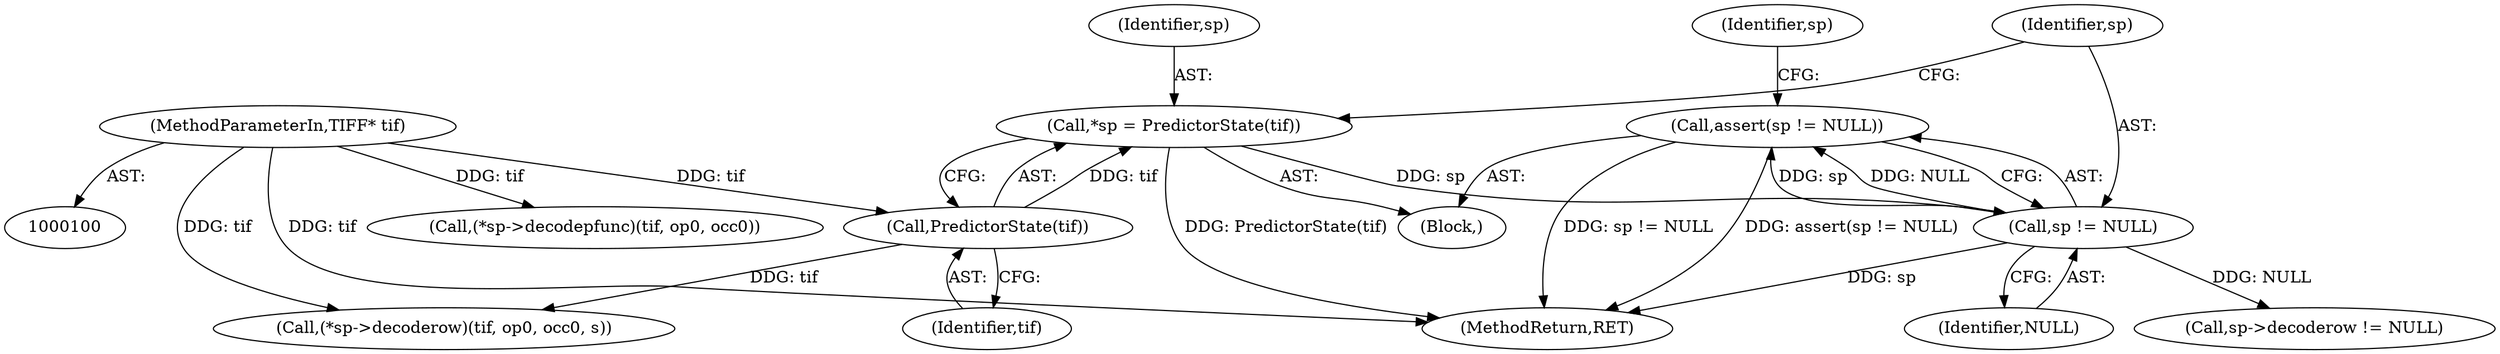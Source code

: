 digraph "0_libtiff_3ca657a8793dd011bf869695d72ad31c779c3cc1@API" {
"1000111" [label="(Call,assert(sp != NULL))"];
"1000112" [label="(Call,sp != NULL)"];
"1000107" [label="(Call,*sp = PredictorState(tif))"];
"1000109" [label="(Call,PredictorState(tif))"];
"1000101" [label="(MethodParameterIn,TIFF* tif)"];
"1000128" [label="(Call,(*sp->decoderow)(tif, op0, occ0, s))"];
"1000114" [label="(Identifier,NULL)"];
"1000105" [label="(Block,)"];
"1000101" [label="(MethodParameterIn,TIFF* tif)"];
"1000113" [label="(Identifier,sp)"];
"1000143" [label="(MethodReturn,RET)"];
"1000107" [label="(Call,*sp = PredictorState(tif))"];
"1000116" [label="(Call,sp->decoderow != NULL)"];
"1000108" [label="(Identifier,sp)"];
"1000112" [label="(Call,sp != NULL)"];
"1000110" [label="(Identifier,tif)"];
"1000134" [label="(Call,(*sp->decodepfunc)(tif, op0, occ0))"];
"1000118" [label="(Identifier,sp)"];
"1000111" [label="(Call,assert(sp != NULL))"];
"1000109" [label="(Call,PredictorState(tif))"];
"1000111" -> "1000105"  [label="AST: "];
"1000111" -> "1000112"  [label="CFG: "];
"1000112" -> "1000111"  [label="AST: "];
"1000118" -> "1000111"  [label="CFG: "];
"1000111" -> "1000143"  [label="DDG: sp != NULL"];
"1000111" -> "1000143"  [label="DDG: assert(sp != NULL)"];
"1000112" -> "1000111"  [label="DDG: sp"];
"1000112" -> "1000111"  [label="DDG: NULL"];
"1000112" -> "1000114"  [label="CFG: "];
"1000113" -> "1000112"  [label="AST: "];
"1000114" -> "1000112"  [label="AST: "];
"1000112" -> "1000143"  [label="DDG: sp"];
"1000107" -> "1000112"  [label="DDG: sp"];
"1000112" -> "1000116"  [label="DDG: NULL"];
"1000107" -> "1000105"  [label="AST: "];
"1000107" -> "1000109"  [label="CFG: "];
"1000108" -> "1000107"  [label="AST: "];
"1000109" -> "1000107"  [label="AST: "];
"1000113" -> "1000107"  [label="CFG: "];
"1000107" -> "1000143"  [label="DDG: PredictorState(tif)"];
"1000109" -> "1000107"  [label="DDG: tif"];
"1000109" -> "1000110"  [label="CFG: "];
"1000110" -> "1000109"  [label="AST: "];
"1000101" -> "1000109"  [label="DDG: tif"];
"1000109" -> "1000128"  [label="DDG: tif"];
"1000101" -> "1000100"  [label="AST: "];
"1000101" -> "1000143"  [label="DDG: tif"];
"1000101" -> "1000128"  [label="DDG: tif"];
"1000101" -> "1000134"  [label="DDG: tif"];
}
